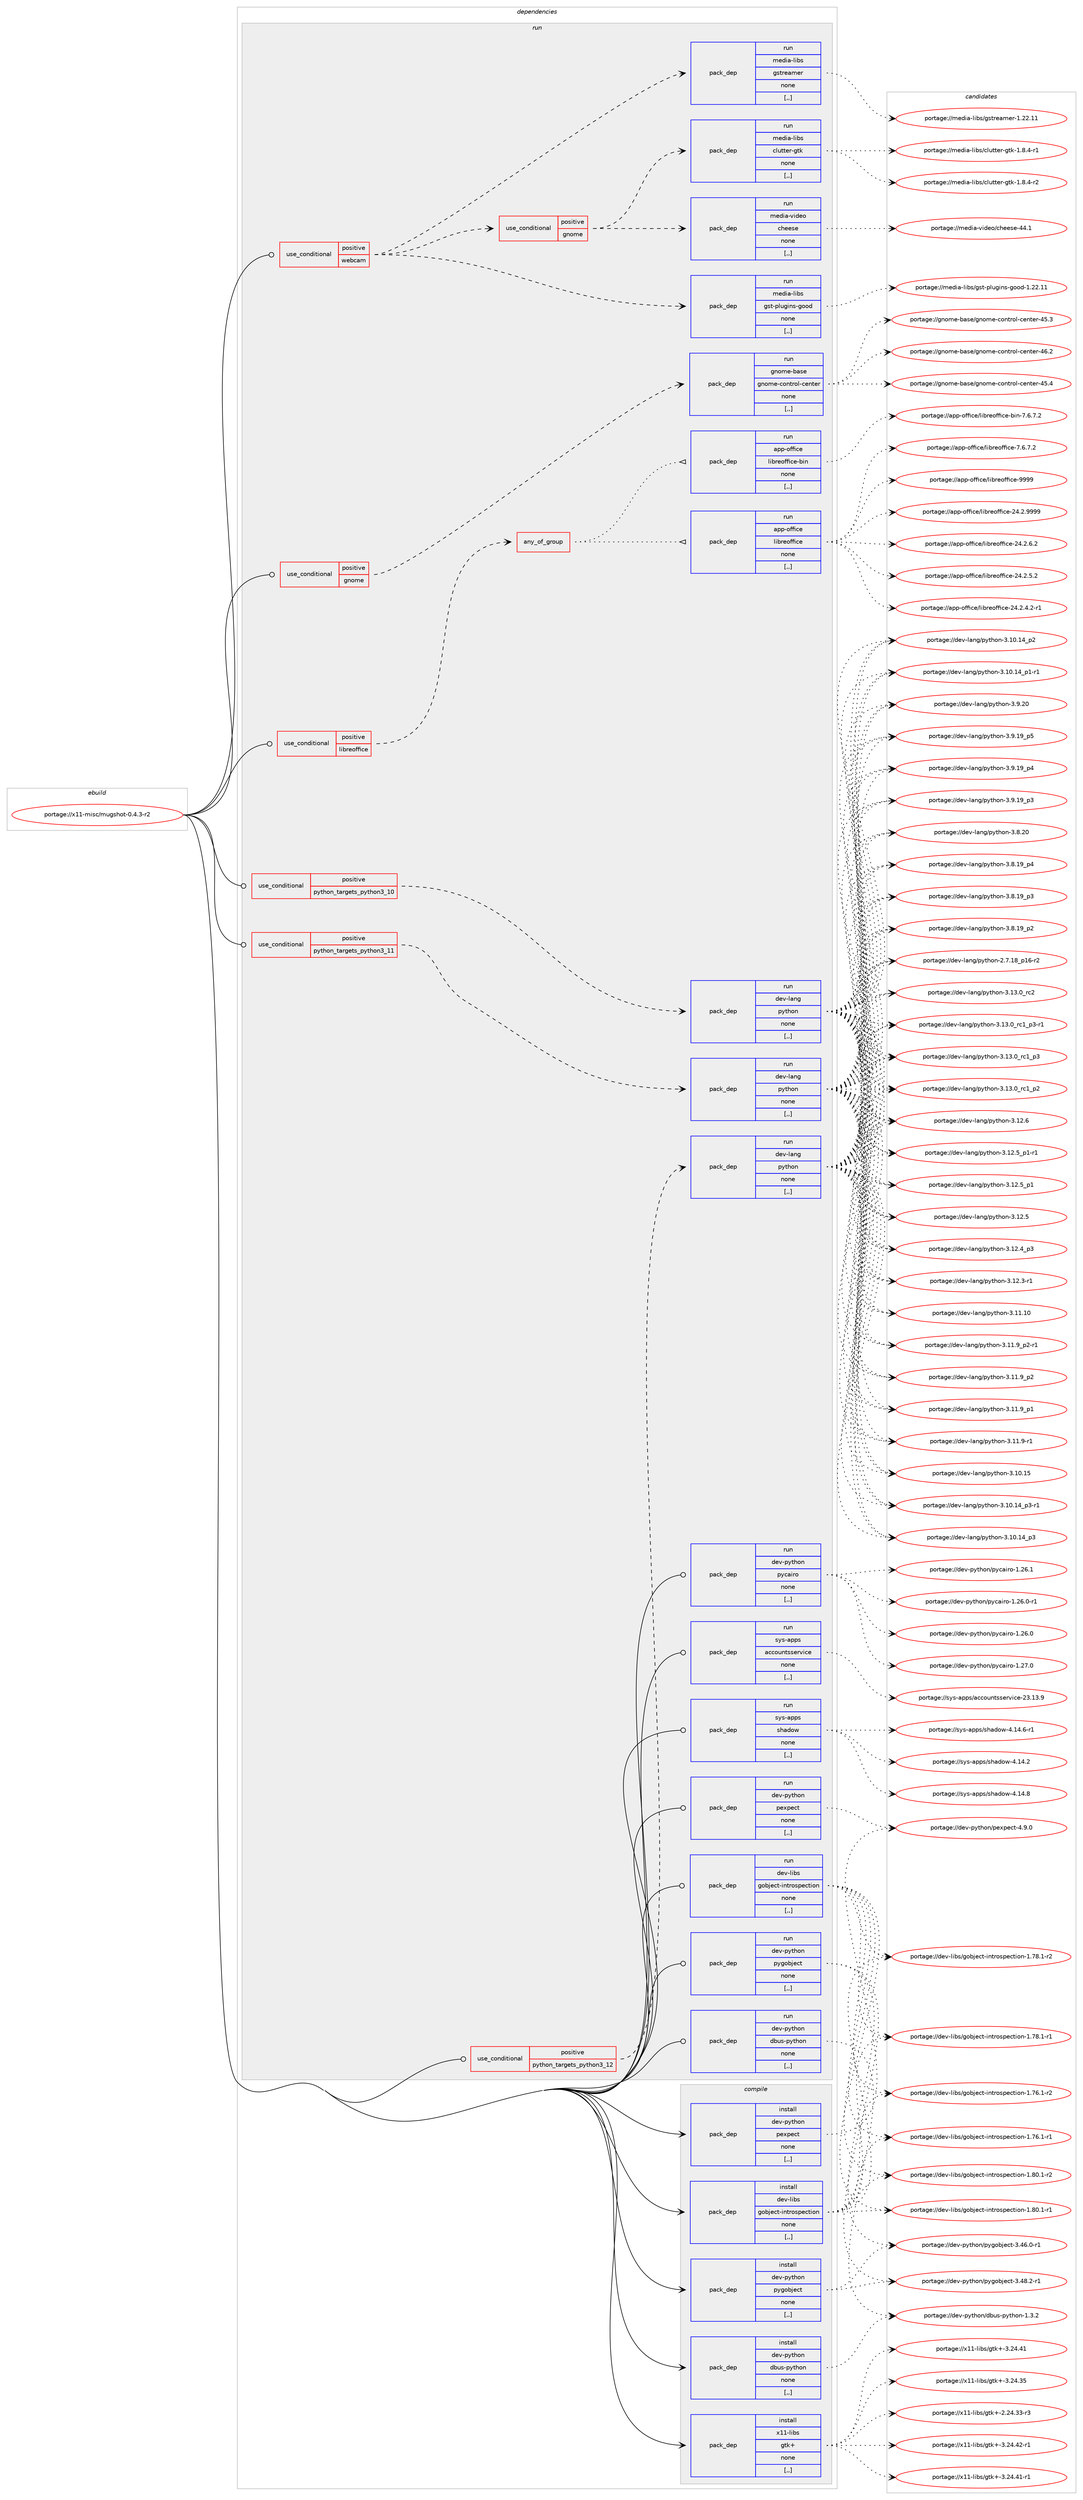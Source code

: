 digraph prolog {

# *************
# Graph options
# *************

newrank=true;
concentrate=true;
compound=true;
graph [rankdir=LR,fontname=Helvetica,fontsize=10,ranksep=1.5];#, ranksep=2.5, nodesep=0.2];
edge  [arrowhead=vee];
node  [fontname=Helvetica,fontsize=10];

# **********
# The ebuild
# **********

subgraph cluster_leftcol {
color=gray;
label=<<i>ebuild</i>>;
id [label="portage://x11-misc/mugshot-0.4.3-r2", color=red, width=4, href="../x11-misc/mugshot-0.4.3-r2.svg"];
}

# ****************
# The dependencies
# ****************

subgraph cluster_midcol {
color=gray;
label=<<i>dependencies</i>>;
subgraph cluster_compile {
fillcolor="#eeeeee";
style=filled;
label=<<i>compile</i>>;
subgraph pack709471 {
dependency973617 [label=<<TABLE BORDER="0" CELLBORDER="1" CELLSPACING="0" CELLPADDING="4" WIDTH="220"><TR><TD ROWSPAN="6" CELLPADDING="30">pack_dep</TD></TR><TR><TD WIDTH="110">install</TD></TR><TR><TD>dev-libs</TD></TR><TR><TD>gobject-introspection</TD></TR><TR><TD>none</TD></TR><TR><TD>[,,]</TD></TR></TABLE>>, shape=none, color=blue];
}
id:e -> dependency973617:w [weight=20,style="solid",arrowhead="vee"];
subgraph pack709472 {
dependency973618 [label=<<TABLE BORDER="0" CELLBORDER="1" CELLSPACING="0" CELLPADDING="4" WIDTH="220"><TR><TD ROWSPAN="6" CELLPADDING="30">pack_dep</TD></TR><TR><TD WIDTH="110">install</TD></TR><TR><TD>dev-python</TD></TR><TR><TD>dbus-python</TD></TR><TR><TD>none</TD></TR><TR><TD>[,,]</TD></TR></TABLE>>, shape=none, color=blue];
}
id:e -> dependency973618:w [weight=20,style="solid",arrowhead="vee"];
subgraph pack709473 {
dependency973619 [label=<<TABLE BORDER="0" CELLBORDER="1" CELLSPACING="0" CELLPADDING="4" WIDTH="220"><TR><TD ROWSPAN="6" CELLPADDING="30">pack_dep</TD></TR><TR><TD WIDTH="110">install</TD></TR><TR><TD>dev-python</TD></TR><TR><TD>pexpect</TD></TR><TR><TD>none</TD></TR><TR><TD>[,,]</TD></TR></TABLE>>, shape=none, color=blue];
}
id:e -> dependency973619:w [weight=20,style="solid",arrowhead="vee"];
subgraph pack709474 {
dependency973620 [label=<<TABLE BORDER="0" CELLBORDER="1" CELLSPACING="0" CELLPADDING="4" WIDTH="220"><TR><TD ROWSPAN="6" CELLPADDING="30">pack_dep</TD></TR><TR><TD WIDTH="110">install</TD></TR><TR><TD>dev-python</TD></TR><TR><TD>pygobject</TD></TR><TR><TD>none</TD></TR><TR><TD>[,,]</TD></TR></TABLE>>, shape=none, color=blue];
}
id:e -> dependency973620:w [weight=20,style="solid",arrowhead="vee"];
subgraph pack709475 {
dependency973621 [label=<<TABLE BORDER="0" CELLBORDER="1" CELLSPACING="0" CELLPADDING="4" WIDTH="220"><TR><TD ROWSPAN="6" CELLPADDING="30">pack_dep</TD></TR><TR><TD WIDTH="110">install</TD></TR><TR><TD>x11-libs</TD></TR><TR><TD>gtk+</TD></TR><TR><TD>none</TD></TR><TR><TD>[,,]</TD></TR></TABLE>>, shape=none, color=blue];
}
id:e -> dependency973621:w [weight=20,style="solid",arrowhead="vee"];
}
subgraph cluster_compileandrun {
fillcolor="#eeeeee";
style=filled;
label=<<i>compile and run</i>>;
}
subgraph cluster_run {
fillcolor="#eeeeee";
style=filled;
label=<<i>run</i>>;
subgraph cond257009 {
dependency973622 [label=<<TABLE BORDER="0" CELLBORDER="1" CELLSPACING="0" CELLPADDING="4"><TR><TD ROWSPAN="3" CELLPADDING="10">use_conditional</TD></TR><TR><TD>positive</TD></TR><TR><TD>gnome</TD></TR></TABLE>>, shape=none, color=red];
subgraph pack709476 {
dependency973623 [label=<<TABLE BORDER="0" CELLBORDER="1" CELLSPACING="0" CELLPADDING="4" WIDTH="220"><TR><TD ROWSPAN="6" CELLPADDING="30">pack_dep</TD></TR><TR><TD WIDTH="110">run</TD></TR><TR><TD>gnome-base</TD></TR><TR><TD>gnome-control-center</TD></TR><TR><TD>none</TD></TR><TR><TD>[,,]</TD></TR></TABLE>>, shape=none, color=blue];
}
dependency973622:e -> dependency973623:w [weight=20,style="dashed",arrowhead="vee"];
}
id:e -> dependency973622:w [weight=20,style="solid",arrowhead="odot"];
subgraph cond257010 {
dependency973624 [label=<<TABLE BORDER="0" CELLBORDER="1" CELLSPACING="0" CELLPADDING="4"><TR><TD ROWSPAN="3" CELLPADDING="10">use_conditional</TD></TR><TR><TD>positive</TD></TR><TR><TD>libreoffice</TD></TR></TABLE>>, shape=none, color=red];
subgraph any6683 {
dependency973625 [label=<<TABLE BORDER="0" CELLBORDER="1" CELLSPACING="0" CELLPADDING="4"><TR><TD CELLPADDING="10">any_of_group</TD></TR></TABLE>>, shape=none, color=red];subgraph pack709477 {
dependency973626 [label=<<TABLE BORDER="0" CELLBORDER="1" CELLSPACING="0" CELLPADDING="4" WIDTH="220"><TR><TD ROWSPAN="6" CELLPADDING="30">pack_dep</TD></TR><TR><TD WIDTH="110">run</TD></TR><TR><TD>app-office</TD></TR><TR><TD>libreoffice-bin</TD></TR><TR><TD>none</TD></TR><TR><TD>[,,]</TD></TR></TABLE>>, shape=none, color=blue];
}
dependency973625:e -> dependency973626:w [weight=20,style="dotted",arrowhead="oinv"];
subgraph pack709478 {
dependency973627 [label=<<TABLE BORDER="0" CELLBORDER="1" CELLSPACING="0" CELLPADDING="4" WIDTH="220"><TR><TD ROWSPAN="6" CELLPADDING="30">pack_dep</TD></TR><TR><TD WIDTH="110">run</TD></TR><TR><TD>app-office</TD></TR><TR><TD>libreoffice</TD></TR><TR><TD>none</TD></TR><TR><TD>[,,]</TD></TR></TABLE>>, shape=none, color=blue];
}
dependency973625:e -> dependency973627:w [weight=20,style="dotted",arrowhead="oinv"];
}
dependency973624:e -> dependency973625:w [weight=20,style="dashed",arrowhead="vee"];
}
id:e -> dependency973624:w [weight=20,style="solid",arrowhead="odot"];
subgraph cond257011 {
dependency973628 [label=<<TABLE BORDER="0" CELLBORDER="1" CELLSPACING="0" CELLPADDING="4"><TR><TD ROWSPAN="3" CELLPADDING="10">use_conditional</TD></TR><TR><TD>positive</TD></TR><TR><TD>python_targets_python3_10</TD></TR></TABLE>>, shape=none, color=red];
subgraph pack709479 {
dependency973629 [label=<<TABLE BORDER="0" CELLBORDER="1" CELLSPACING="0" CELLPADDING="4" WIDTH="220"><TR><TD ROWSPAN="6" CELLPADDING="30">pack_dep</TD></TR><TR><TD WIDTH="110">run</TD></TR><TR><TD>dev-lang</TD></TR><TR><TD>python</TD></TR><TR><TD>none</TD></TR><TR><TD>[,,]</TD></TR></TABLE>>, shape=none, color=blue];
}
dependency973628:e -> dependency973629:w [weight=20,style="dashed",arrowhead="vee"];
}
id:e -> dependency973628:w [weight=20,style="solid",arrowhead="odot"];
subgraph cond257012 {
dependency973630 [label=<<TABLE BORDER="0" CELLBORDER="1" CELLSPACING="0" CELLPADDING="4"><TR><TD ROWSPAN="3" CELLPADDING="10">use_conditional</TD></TR><TR><TD>positive</TD></TR><TR><TD>python_targets_python3_11</TD></TR></TABLE>>, shape=none, color=red];
subgraph pack709480 {
dependency973631 [label=<<TABLE BORDER="0" CELLBORDER="1" CELLSPACING="0" CELLPADDING="4" WIDTH="220"><TR><TD ROWSPAN="6" CELLPADDING="30">pack_dep</TD></TR><TR><TD WIDTH="110">run</TD></TR><TR><TD>dev-lang</TD></TR><TR><TD>python</TD></TR><TR><TD>none</TD></TR><TR><TD>[,,]</TD></TR></TABLE>>, shape=none, color=blue];
}
dependency973630:e -> dependency973631:w [weight=20,style="dashed",arrowhead="vee"];
}
id:e -> dependency973630:w [weight=20,style="solid",arrowhead="odot"];
subgraph cond257013 {
dependency973632 [label=<<TABLE BORDER="0" CELLBORDER="1" CELLSPACING="0" CELLPADDING="4"><TR><TD ROWSPAN="3" CELLPADDING="10">use_conditional</TD></TR><TR><TD>positive</TD></TR><TR><TD>python_targets_python3_12</TD></TR></TABLE>>, shape=none, color=red];
subgraph pack709481 {
dependency973633 [label=<<TABLE BORDER="0" CELLBORDER="1" CELLSPACING="0" CELLPADDING="4" WIDTH="220"><TR><TD ROWSPAN="6" CELLPADDING="30">pack_dep</TD></TR><TR><TD WIDTH="110">run</TD></TR><TR><TD>dev-lang</TD></TR><TR><TD>python</TD></TR><TR><TD>none</TD></TR><TR><TD>[,,]</TD></TR></TABLE>>, shape=none, color=blue];
}
dependency973632:e -> dependency973633:w [weight=20,style="dashed",arrowhead="vee"];
}
id:e -> dependency973632:w [weight=20,style="solid",arrowhead="odot"];
subgraph cond257014 {
dependency973634 [label=<<TABLE BORDER="0" CELLBORDER="1" CELLSPACING="0" CELLPADDING="4"><TR><TD ROWSPAN="3" CELLPADDING="10">use_conditional</TD></TR><TR><TD>positive</TD></TR><TR><TD>webcam</TD></TR></TABLE>>, shape=none, color=red];
subgraph pack709482 {
dependency973635 [label=<<TABLE BORDER="0" CELLBORDER="1" CELLSPACING="0" CELLPADDING="4" WIDTH="220"><TR><TD ROWSPAN="6" CELLPADDING="30">pack_dep</TD></TR><TR><TD WIDTH="110">run</TD></TR><TR><TD>media-libs</TD></TR><TR><TD>gstreamer</TD></TR><TR><TD>none</TD></TR><TR><TD>[,,]</TD></TR></TABLE>>, shape=none, color=blue];
}
dependency973634:e -> dependency973635:w [weight=20,style="dashed",arrowhead="vee"];
subgraph pack709483 {
dependency973636 [label=<<TABLE BORDER="0" CELLBORDER="1" CELLSPACING="0" CELLPADDING="4" WIDTH="220"><TR><TD ROWSPAN="6" CELLPADDING="30">pack_dep</TD></TR><TR><TD WIDTH="110">run</TD></TR><TR><TD>media-libs</TD></TR><TR><TD>gst-plugins-good</TD></TR><TR><TD>none</TD></TR><TR><TD>[,,]</TD></TR></TABLE>>, shape=none, color=blue];
}
dependency973634:e -> dependency973636:w [weight=20,style="dashed",arrowhead="vee"];
subgraph cond257015 {
dependency973637 [label=<<TABLE BORDER="0" CELLBORDER="1" CELLSPACING="0" CELLPADDING="4"><TR><TD ROWSPAN="3" CELLPADDING="10">use_conditional</TD></TR><TR><TD>positive</TD></TR><TR><TD>gnome</TD></TR></TABLE>>, shape=none, color=red];
subgraph pack709484 {
dependency973638 [label=<<TABLE BORDER="0" CELLBORDER="1" CELLSPACING="0" CELLPADDING="4" WIDTH="220"><TR><TD ROWSPAN="6" CELLPADDING="30">pack_dep</TD></TR><TR><TD WIDTH="110">run</TD></TR><TR><TD>media-libs</TD></TR><TR><TD>clutter-gtk</TD></TR><TR><TD>none</TD></TR><TR><TD>[,,]</TD></TR></TABLE>>, shape=none, color=blue];
}
dependency973637:e -> dependency973638:w [weight=20,style="dashed",arrowhead="vee"];
subgraph pack709485 {
dependency973639 [label=<<TABLE BORDER="0" CELLBORDER="1" CELLSPACING="0" CELLPADDING="4" WIDTH="220"><TR><TD ROWSPAN="6" CELLPADDING="30">pack_dep</TD></TR><TR><TD WIDTH="110">run</TD></TR><TR><TD>media-video</TD></TR><TR><TD>cheese</TD></TR><TR><TD>none</TD></TR><TR><TD>[,,]</TD></TR></TABLE>>, shape=none, color=blue];
}
dependency973637:e -> dependency973639:w [weight=20,style="dashed",arrowhead="vee"];
}
dependency973634:e -> dependency973637:w [weight=20,style="dashed",arrowhead="vee"];
}
id:e -> dependency973634:w [weight=20,style="solid",arrowhead="odot"];
subgraph pack709486 {
dependency973640 [label=<<TABLE BORDER="0" CELLBORDER="1" CELLSPACING="0" CELLPADDING="4" WIDTH="220"><TR><TD ROWSPAN="6" CELLPADDING="30">pack_dep</TD></TR><TR><TD WIDTH="110">run</TD></TR><TR><TD>dev-libs</TD></TR><TR><TD>gobject-introspection</TD></TR><TR><TD>none</TD></TR><TR><TD>[,,]</TD></TR></TABLE>>, shape=none, color=blue];
}
id:e -> dependency973640:w [weight=20,style="solid",arrowhead="odot"];
subgraph pack709487 {
dependency973641 [label=<<TABLE BORDER="0" CELLBORDER="1" CELLSPACING="0" CELLPADDING="4" WIDTH="220"><TR><TD ROWSPAN="6" CELLPADDING="30">pack_dep</TD></TR><TR><TD WIDTH="110">run</TD></TR><TR><TD>dev-python</TD></TR><TR><TD>dbus-python</TD></TR><TR><TD>none</TD></TR><TR><TD>[,,]</TD></TR></TABLE>>, shape=none, color=blue];
}
id:e -> dependency973641:w [weight=20,style="solid",arrowhead="odot"];
subgraph pack709488 {
dependency973642 [label=<<TABLE BORDER="0" CELLBORDER="1" CELLSPACING="0" CELLPADDING="4" WIDTH="220"><TR><TD ROWSPAN="6" CELLPADDING="30">pack_dep</TD></TR><TR><TD WIDTH="110">run</TD></TR><TR><TD>dev-python</TD></TR><TR><TD>pexpect</TD></TR><TR><TD>none</TD></TR><TR><TD>[,,]</TD></TR></TABLE>>, shape=none, color=blue];
}
id:e -> dependency973642:w [weight=20,style="solid",arrowhead="odot"];
subgraph pack709489 {
dependency973643 [label=<<TABLE BORDER="0" CELLBORDER="1" CELLSPACING="0" CELLPADDING="4" WIDTH="220"><TR><TD ROWSPAN="6" CELLPADDING="30">pack_dep</TD></TR><TR><TD WIDTH="110">run</TD></TR><TR><TD>dev-python</TD></TR><TR><TD>pycairo</TD></TR><TR><TD>none</TD></TR><TR><TD>[,,]</TD></TR></TABLE>>, shape=none, color=blue];
}
id:e -> dependency973643:w [weight=20,style="solid",arrowhead="odot"];
subgraph pack709490 {
dependency973644 [label=<<TABLE BORDER="0" CELLBORDER="1" CELLSPACING="0" CELLPADDING="4" WIDTH="220"><TR><TD ROWSPAN="6" CELLPADDING="30">pack_dep</TD></TR><TR><TD WIDTH="110">run</TD></TR><TR><TD>dev-python</TD></TR><TR><TD>pygobject</TD></TR><TR><TD>none</TD></TR><TR><TD>[,,]</TD></TR></TABLE>>, shape=none, color=blue];
}
id:e -> dependency973644:w [weight=20,style="solid",arrowhead="odot"];
subgraph pack709491 {
dependency973645 [label=<<TABLE BORDER="0" CELLBORDER="1" CELLSPACING="0" CELLPADDING="4" WIDTH="220"><TR><TD ROWSPAN="6" CELLPADDING="30">pack_dep</TD></TR><TR><TD WIDTH="110">run</TD></TR><TR><TD>sys-apps</TD></TR><TR><TD>accountsservice</TD></TR><TR><TD>none</TD></TR><TR><TD>[,,]</TD></TR></TABLE>>, shape=none, color=blue];
}
id:e -> dependency973645:w [weight=20,style="solid",arrowhead="odot"];
subgraph pack709492 {
dependency973646 [label=<<TABLE BORDER="0" CELLBORDER="1" CELLSPACING="0" CELLPADDING="4" WIDTH="220"><TR><TD ROWSPAN="6" CELLPADDING="30">pack_dep</TD></TR><TR><TD WIDTH="110">run</TD></TR><TR><TD>sys-apps</TD></TR><TR><TD>shadow</TD></TR><TR><TD>none</TD></TR><TR><TD>[,,]</TD></TR></TABLE>>, shape=none, color=blue];
}
id:e -> dependency973646:w [weight=20,style="solid",arrowhead="odot"];
}
}

# **************
# The candidates
# **************

subgraph cluster_choices {
rank=same;
color=gray;
label=<<i>candidates</i>>;

subgraph choice709471 {
color=black;
nodesep=1;
choice10010111845108105981154710311198106101991164510511011611411111511210199116105111110454946564846494511450 [label="portage://dev-libs/gobject-introspection-1.80.1-r2", color=red, width=4,href="../dev-libs/gobject-introspection-1.80.1-r2.svg"];
choice10010111845108105981154710311198106101991164510511011611411111511210199116105111110454946564846494511449 [label="portage://dev-libs/gobject-introspection-1.80.1-r1", color=red, width=4,href="../dev-libs/gobject-introspection-1.80.1-r1.svg"];
choice10010111845108105981154710311198106101991164510511011611411111511210199116105111110454946555646494511450 [label="portage://dev-libs/gobject-introspection-1.78.1-r2", color=red, width=4,href="../dev-libs/gobject-introspection-1.78.1-r2.svg"];
choice10010111845108105981154710311198106101991164510511011611411111511210199116105111110454946555646494511449 [label="portage://dev-libs/gobject-introspection-1.78.1-r1", color=red, width=4,href="../dev-libs/gobject-introspection-1.78.1-r1.svg"];
choice10010111845108105981154710311198106101991164510511011611411111511210199116105111110454946555446494511450 [label="portage://dev-libs/gobject-introspection-1.76.1-r2", color=red, width=4,href="../dev-libs/gobject-introspection-1.76.1-r2.svg"];
choice10010111845108105981154710311198106101991164510511011611411111511210199116105111110454946555446494511449 [label="portage://dev-libs/gobject-introspection-1.76.1-r1", color=red, width=4,href="../dev-libs/gobject-introspection-1.76.1-r1.svg"];
dependency973617:e -> choice10010111845108105981154710311198106101991164510511011611411111511210199116105111110454946564846494511450:w [style=dotted,weight="100"];
dependency973617:e -> choice10010111845108105981154710311198106101991164510511011611411111511210199116105111110454946564846494511449:w [style=dotted,weight="100"];
dependency973617:e -> choice10010111845108105981154710311198106101991164510511011611411111511210199116105111110454946555646494511450:w [style=dotted,weight="100"];
dependency973617:e -> choice10010111845108105981154710311198106101991164510511011611411111511210199116105111110454946555646494511449:w [style=dotted,weight="100"];
dependency973617:e -> choice10010111845108105981154710311198106101991164510511011611411111511210199116105111110454946555446494511450:w [style=dotted,weight="100"];
dependency973617:e -> choice10010111845108105981154710311198106101991164510511011611411111511210199116105111110454946555446494511449:w [style=dotted,weight="100"];
}
subgraph choice709472 {
color=black;
nodesep=1;
choice10010111845112121116104111110471009811711545112121116104111110454946514650 [label="portage://dev-python/dbus-python-1.3.2", color=red, width=4,href="../dev-python/dbus-python-1.3.2.svg"];
dependency973618:e -> choice10010111845112121116104111110471009811711545112121116104111110454946514650:w [style=dotted,weight="100"];
}
subgraph choice709473 {
color=black;
nodesep=1;
choice100101118451121211161041111104711210112011210199116455246574648 [label="portage://dev-python/pexpect-4.9.0", color=red, width=4,href="../dev-python/pexpect-4.9.0.svg"];
dependency973619:e -> choice100101118451121211161041111104711210112011210199116455246574648:w [style=dotted,weight="100"];
}
subgraph choice709474 {
color=black;
nodesep=1;
choice10010111845112121116104111110471121211031119810610199116455146525646504511449 [label="portage://dev-python/pygobject-3.48.2-r1", color=red, width=4,href="../dev-python/pygobject-3.48.2-r1.svg"];
choice10010111845112121116104111110471121211031119810610199116455146525446484511449 [label="portage://dev-python/pygobject-3.46.0-r1", color=red, width=4,href="../dev-python/pygobject-3.46.0-r1.svg"];
dependency973620:e -> choice10010111845112121116104111110471121211031119810610199116455146525646504511449:w [style=dotted,weight="100"];
dependency973620:e -> choice10010111845112121116104111110471121211031119810610199116455146525446484511449:w [style=dotted,weight="100"];
}
subgraph choice709475 {
color=black;
nodesep=1;
choice12049494510810598115471031161074345514650524652504511449 [label="portage://x11-libs/gtk+-3.24.42-r1", color=red, width=4,href="../x11-libs/gtk+-3.24.42-r1.svg"];
choice12049494510810598115471031161074345514650524652494511449 [label="portage://x11-libs/gtk+-3.24.41-r1", color=red, width=4,href="../x11-libs/gtk+-3.24.41-r1.svg"];
choice1204949451081059811547103116107434551465052465249 [label="portage://x11-libs/gtk+-3.24.41", color=red, width=4,href="../x11-libs/gtk+-3.24.41.svg"];
choice1204949451081059811547103116107434551465052465153 [label="portage://x11-libs/gtk+-3.24.35", color=red, width=4,href="../x11-libs/gtk+-3.24.35.svg"];
choice12049494510810598115471031161074345504650524651514511451 [label="portage://x11-libs/gtk+-2.24.33-r3", color=red, width=4,href="../x11-libs/gtk+-2.24.33-r3.svg"];
dependency973621:e -> choice12049494510810598115471031161074345514650524652504511449:w [style=dotted,weight="100"];
dependency973621:e -> choice12049494510810598115471031161074345514650524652494511449:w [style=dotted,weight="100"];
dependency973621:e -> choice1204949451081059811547103116107434551465052465249:w [style=dotted,weight="100"];
dependency973621:e -> choice1204949451081059811547103116107434551465052465153:w [style=dotted,weight="100"];
dependency973621:e -> choice12049494510810598115471031161074345504650524651514511451:w [style=dotted,weight="100"];
}
subgraph choice709476 {
color=black;
nodesep=1;
choice10311011110910145989711510147103110111109101459911111011611411110845991011101161011144552544650 [label="portage://gnome-base/gnome-control-center-46.2", color=red, width=4,href="../gnome-base/gnome-control-center-46.2.svg"];
choice10311011110910145989711510147103110111109101459911111011611411110845991011101161011144552534652 [label="portage://gnome-base/gnome-control-center-45.4", color=red, width=4,href="../gnome-base/gnome-control-center-45.4.svg"];
choice10311011110910145989711510147103110111109101459911111011611411110845991011101161011144552534651 [label="portage://gnome-base/gnome-control-center-45.3", color=red, width=4,href="../gnome-base/gnome-control-center-45.3.svg"];
dependency973623:e -> choice10311011110910145989711510147103110111109101459911111011611411110845991011101161011144552544650:w [style=dotted,weight="100"];
dependency973623:e -> choice10311011110910145989711510147103110111109101459911111011611411110845991011101161011144552534652:w [style=dotted,weight="100"];
dependency973623:e -> choice10311011110910145989711510147103110111109101459911111011611411110845991011101161011144552534651:w [style=dotted,weight="100"];
}
subgraph choice709477 {
color=black;
nodesep=1;
choice97112112451111021021059910147108105981141011111021021059910145981051104555465446554650 [label="portage://app-office/libreoffice-bin-7.6.7.2", color=red, width=4,href="../app-office/libreoffice-bin-7.6.7.2.svg"];
dependency973626:e -> choice97112112451111021021059910147108105981141011111021021059910145981051104555465446554650:w [style=dotted,weight="100"];
}
subgraph choice709478 {
color=black;
nodesep=1;
choice9711211245111102102105991014710810598114101111102102105991014557575757 [label="portage://app-office/libreoffice-9999", color=red, width=4,href="../app-office/libreoffice-9999.svg"];
choice97112112451111021021059910147108105981141011111021021059910145505246504657575757 [label="portage://app-office/libreoffice-24.2.9999", color=red, width=4,href="../app-office/libreoffice-24.2.9999.svg"];
choice971121124511110210210599101471081059811410111110210210599101455052465046544650 [label="portage://app-office/libreoffice-24.2.6.2", color=red, width=4,href="../app-office/libreoffice-24.2.6.2.svg"];
choice971121124511110210210599101471081059811410111110210210599101455052465046534650 [label="portage://app-office/libreoffice-24.2.5.2", color=red, width=4,href="../app-office/libreoffice-24.2.5.2.svg"];
choice9711211245111102102105991014710810598114101111102102105991014550524650465246504511449 [label="portage://app-office/libreoffice-24.2.4.2-r1", color=red, width=4,href="../app-office/libreoffice-24.2.4.2-r1.svg"];
choice9711211245111102102105991014710810598114101111102102105991014555465446554650 [label="portage://app-office/libreoffice-7.6.7.2", color=red, width=4,href="../app-office/libreoffice-7.6.7.2.svg"];
dependency973627:e -> choice9711211245111102102105991014710810598114101111102102105991014557575757:w [style=dotted,weight="100"];
dependency973627:e -> choice97112112451111021021059910147108105981141011111021021059910145505246504657575757:w [style=dotted,weight="100"];
dependency973627:e -> choice971121124511110210210599101471081059811410111110210210599101455052465046544650:w [style=dotted,weight="100"];
dependency973627:e -> choice971121124511110210210599101471081059811410111110210210599101455052465046534650:w [style=dotted,weight="100"];
dependency973627:e -> choice9711211245111102102105991014710810598114101111102102105991014550524650465246504511449:w [style=dotted,weight="100"];
dependency973627:e -> choice9711211245111102102105991014710810598114101111102102105991014555465446554650:w [style=dotted,weight="100"];
}
subgraph choice709479 {
color=black;
nodesep=1;
choice10010111845108971101034711212111610411111045514649514648951149950 [label="portage://dev-lang/python-3.13.0_rc2", color=red, width=4,href="../dev-lang/python-3.13.0_rc2.svg"];
choice1001011184510897110103471121211161041111104551464951464895114994995112514511449 [label="portage://dev-lang/python-3.13.0_rc1_p3-r1", color=red, width=4,href="../dev-lang/python-3.13.0_rc1_p3-r1.svg"];
choice100101118451089711010347112121116104111110455146495146489511499499511251 [label="portage://dev-lang/python-3.13.0_rc1_p3", color=red, width=4,href="../dev-lang/python-3.13.0_rc1_p3.svg"];
choice100101118451089711010347112121116104111110455146495146489511499499511250 [label="portage://dev-lang/python-3.13.0_rc1_p2", color=red, width=4,href="../dev-lang/python-3.13.0_rc1_p2.svg"];
choice10010111845108971101034711212111610411111045514649504654 [label="portage://dev-lang/python-3.12.6", color=red, width=4,href="../dev-lang/python-3.12.6.svg"];
choice1001011184510897110103471121211161041111104551464950465395112494511449 [label="portage://dev-lang/python-3.12.5_p1-r1", color=red, width=4,href="../dev-lang/python-3.12.5_p1-r1.svg"];
choice100101118451089711010347112121116104111110455146495046539511249 [label="portage://dev-lang/python-3.12.5_p1", color=red, width=4,href="../dev-lang/python-3.12.5_p1.svg"];
choice10010111845108971101034711212111610411111045514649504653 [label="portage://dev-lang/python-3.12.5", color=red, width=4,href="../dev-lang/python-3.12.5.svg"];
choice100101118451089711010347112121116104111110455146495046529511251 [label="portage://dev-lang/python-3.12.4_p3", color=red, width=4,href="../dev-lang/python-3.12.4_p3.svg"];
choice100101118451089711010347112121116104111110455146495046514511449 [label="portage://dev-lang/python-3.12.3-r1", color=red, width=4,href="../dev-lang/python-3.12.3-r1.svg"];
choice1001011184510897110103471121211161041111104551464949464948 [label="portage://dev-lang/python-3.11.10", color=red, width=4,href="../dev-lang/python-3.11.10.svg"];
choice1001011184510897110103471121211161041111104551464949465795112504511449 [label="portage://dev-lang/python-3.11.9_p2-r1", color=red, width=4,href="../dev-lang/python-3.11.9_p2-r1.svg"];
choice100101118451089711010347112121116104111110455146494946579511250 [label="portage://dev-lang/python-3.11.9_p2", color=red, width=4,href="../dev-lang/python-3.11.9_p2.svg"];
choice100101118451089711010347112121116104111110455146494946579511249 [label="portage://dev-lang/python-3.11.9_p1", color=red, width=4,href="../dev-lang/python-3.11.9_p1.svg"];
choice100101118451089711010347112121116104111110455146494946574511449 [label="portage://dev-lang/python-3.11.9-r1", color=red, width=4,href="../dev-lang/python-3.11.9-r1.svg"];
choice1001011184510897110103471121211161041111104551464948464953 [label="portage://dev-lang/python-3.10.15", color=red, width=4,href="../dev-lang/python-3.10.15.svg"];
choice100101118451089711010347112121116104111110455146494846495295112514511449 [label="portage://dev-lang/python-3.10.14_p3-r1", color=red, width=4,href="../dev-lang/python-3.10.14_p3-r1.svg"];
choice10010111845108971101034711212111610411111045514649484649529511251 [label="portage://dev-lang/python-3.10.14_p3", color=red, width=4,href="../dev-lang/python-3.10.14_p3.svg"];
choice10010111845108971101034711212111610411111045514649484649529511250 [label="portage://dev-lang/python-3.10.14_p2", color=red, width=4,href="../dev-lang/python-3.10.14_p2.svg"];
choice100101118451089711010347112121116104111110455146494846495295112494511449 [label="portage://dev-lang/python-3.10.14_p1-r1", color=red, width=4,href="../dev-lang/python-3.10.14_p1-r1.svg"];
choice10010111845108971101034711212111610411111045514657465048 [label="portage://dev-lang/python-3.9.20", color=red, width=4,href="../dev-lang/python-3.9.20.svg"];
choice100101118451089711010347112121116104111110455146574649579511253 [label="portage://dev-lang/python-3.9.19_p5", color=red, width=4,href="../dev-lang/python-3.9.19_p5.svg"];
choice100101118451089711010347112121116104111110455146574649579511252 [label="portage://dev-lang/python-3.9.19_p4", color=red, width=4,href="../dev-lang/python-3.9.19_p4.svg"];
choice100101118451089711010347112121116104111110455146574649579511251 [label="portage://dev-lang/python-3.9.19_p3", color=red, width=4,href="../dev-lang/python-3.9.19_p3.svg"];
choice10010111845108971101034711212111610411111045514656465048 [label="portage://dev-lang/python-3.8.20", color=red, width=4,href="../dev-lang/python-3.8.20.svg"];
choice100101118451089711010347112121116104111110455146564649579511252 [label="portage://dev-lang/python-3.8.19_p4", color=red, width=4,href="../dev-lang/python-3.8.19_p4.svg"];
choice100101118451089711010347112121116104111110455146564649579511251 [label="portage://dev-lang/python-3.8.19_p3", color=red, width=4,href="../dev-lang/python-3.8.19_p3.svg"];
choice100101118451089711010347112121116104111110455146564649579511250 [label="portage://dev-lang/python-3.8.19_p2", color=red, width=4,href="../dev-lang/python-3.8.19_p2.svg"];
choice100101118451089711010347112121116104111110455046554649569511249544511450 [label="portage://dev-lang/python-2.7.18_p16-r2", color=red, width=4,href="../dev-lang/python-2.7.18_p16-r2.svg"];
dependency973629:e -> choice10010111845108971101034711212111610411111045514649514648951149950:w [style=dotted,weight="100"];
dependency973629:e -> choice1001011184510897110103471121211161041111104551464951464895114994995112514511449:w [style=dotted,weight="100"];
dependency973629:e -> choice100101118451089711010347112121116104111110455146495146489511499499511251:w [style=dotted,weight="100"];
dependency973629:e -> choice100101118451089711010347112121116104111110455146495146489511499499511250:w [style=dotted,weight="100"];
dependency973629:e -> choice10010111845108971101034711212111610411111045514649504654:w [style=dotted,weight="100"];
dependency973629:e -> choice1001011184510897110103471121211161041111104551464950465395112494511449:w [style=dotted,weight="100"];
dependency973629:e -> choice100101118451089711010347112121116104111110455146495046539511249:w [style=dotted,weight="100"];
dependency973629:e -> choice10010111845108971101034711212111610411111045514649504653:w [style=dotted,weight="100"];
dependency973629:e -> choice100101118451089711010347112121116104111110455146495046529511251:w [style=dotted,weight="100"];
dependency973629:e -> choice100101118451089711010347112121116104111110455146495046514511449:w [style=dotted,weight="100"];
dependency973629:e -> choice1001011184510897110103471121211161041111104551464949464948:w [style=dotted,weight="100"];
dependency973629:e -> choice1001011184510897110103471121211161041111104551464949465795112504511449:w [style=dotted,weight="100"];
dependency973629:e -> choice100101118451089711010347112121116104111110455146494946579511250:w [style=dotted,weight="100"];
dependency973629:e -> choice100101118451089711010347112121116104111110455146494946579511249:w [style=dotted,weight="100"];
dependency973629:e -> choice100101118451089711010347112121116104111110455146494946574511449:w [style=dotted,weight="100"];
dependency973629:e -> choice1001011184510897110103471121211161041111104551464948464953:w [style=dotted,weight="100"];
dependency973629:e -> choice100101118451089711010347112121116104111110455146494846495295112514511449:w [style=dotted,weight="100"];
dependency973629:e -> choice10010111845108971101034711212111610411111045514649484649529511251:w [style=dotted,weight="100"];
dependency973629:e -> choice10010111845108971101034711212111610411111045514649484649529511250:w [style=dotted,weight="100"];
dependency973629:e -> choice100101118451089711010347112121116104111110455146494846495295112494511449:w [style=dotted,weight="100"];
dependency973629:e -> choice10010111845108971101034711212111610411111045514657465048:w [style=dotted,weight="100"];
dependency973629:e -> choice100101118451089711010347112121116104111110455146574649579511253:w [style=dotted,weight="100"];
dependency973629:e -> choice100101118451089711010347112121116104111110455146574649579511252:w [style=dotted,weight="100"];
dependency973629:e -> choice100101118451089711010347112121116104111110455146574649579511251:w [style=dotted,weight="100"];
dependency973629:e -> choice10010111845108971101034711212111610411111045514656465048:w [style=dotted,weight="100"];
dependency973629:e -> choice100101118451089711010347112121116104111110455146564649579511252:w [style=dotted,weight="100"];
dependency973629:e -> choice100101118451089711010347112121116104111110455146564649579511251:w [style=dotted,weight="100"];
dependency973629:e -> choice100101118451089711010347112121116104111110455146564649579511250:w [style=dotted,weight="100"];
dependency973629:e -> choice100101118451089711010347112121116104111110455046554649569511249544511450:w [style=dotted,weight="100"];
}
subgraph choice709480 {
color=black;
nodesep=1;
choice10010111845108971101034711212111610411111045514649514648951149950 [label="portage://dev-lang/python-3.13.0_rc2", color=red, width=4,href="../dev-lang/python-3.13.0_rc2.svg"];
choice1001011184510897110103471121211161041111104551464951464895114994995112514511449 [label="portage://dev-lang/python-3.13.0_rc1_p3-r1", color=red, width=4,href="../dev-lang/python-3.13.0_rc1_p3-r1.svg"];
choice100101118451089711010347112121116104111110455146495146489511499499511251 [label="portage://dev-lang/python-3.13.0_rc1_p3", color=red, width=4,href="../dev-lang/python-3.13.0_rc1_p3.svg"];
choice100101118451089711010347112121116104111110455146495146489511499499511250 [label="portage://dev-lang/python-3.13.0_rc1_p2", color=red, width=4,href="../dev-lang/python-3.13.0_rc1_p2.svg"];
choice10010111845108971101034711212111610411111045514649504654 [label="portage://dev-lang/python-3.12.6", color=red, width=4,href="../dev-lang/python-3.12.6.svg"];
choice1001011184510897110103471121211161041111104551464950465395112494511449 [label="portage://dev-lang/python-3.12.5_p1-r1", color=red, width=4,href="../dev-lang/python-3.12.5_p1-r1.svg"];
choice100101118451089711010347112121116104111110455146495046539511249 [label="portage://dev-lang/python-3.12.5_p1", color=red, width=4,href="../dev-lang/python-3.12.5_p1.svg"];
choice10010111845108971101034711212111610411111045514649504653 [label="portage://dev-lang/python-3.12.5", color=red, width=4,href="../dev-lang/python-3.12.5.svg"];
choice100101118451089711010347112121116104111110455146495046529511251 [label="portage://dev-lang/python-3.12.4_p3", color=red, width=4,href="../dev-lang/python-3.12.4_p3.svg"];
choice100101118451089711010347112121116104111110455146495046514511449 [label="portage://dev-lang/python-3.12.3-r1", color=red, width=4,href="../dev-lang/python-3.12.3-r1.svg"];
choice1001011184510897110103471121211161041111104551464949464948 [label="portage://dev-lang/python-3.11.10", color=red, width=4,href="../dev-lang/python-3.11.10.svg"];
choice1001011184510897110103471121211161041111104551464949465795112504511449 [label="portage://dev-lang/python-3.11.9_p2-r1", color=red, width=4,href="../dev-lang/python-3.11.9_p2-r1.svg"];
choice100101118451089711010347112121116104111110455146494946579511250 [label="portage://dev-lang/python-3.11.9_p2", color=red, width=4,href="../dev-lang/python-3.11.9_p2.svg"];
choice100101118451089711010347112121116104111110455146494946579511249 [label="portage://dev-lang/python-3.11.9_p1", color=red, width=4,href="../dev-lang/python-3.11.9_p1.svg"];
choice100101118451089711010347112121116104111110455146494946574511449 [label="portage://dev-lang/python-3.11.9-r1", color=red, width=4,href="../dev-lang/python-3.11.9-r1.svg"];
choice1001011184510897110103471121211161041111104551464948464953 [label="portage://dev-lang/python-3.10.15", color=red, width=4,href="../dev-lang/python-3.10.15.svg"];
choice100101118451089711010347112121116104111110455146494846495295112514511449 [label="portage://dev-lang/python-3.10.14_p3-r1", color=red, width=4,href="../dev-lang/python-3.10.14_p3-r1.svg"];
choice10010111845108971101034711212111610411111045514649484649529511251 [label="portage://dev-lang/python-3.10.14_p3", color=red, width=4,href="../dev-lang/python-3.10.14_p3.svg"];
choice10010111845108971101034711212111610411111045514649484649529511250 [label="portage://dev-lang/python-3.10.14_p2", color=red, width=4,href="../dev-lang/python-3.10.14_p2.svg"];
choice100101118451089711010347112121116104111110455146494846495295112494511449 [label="portage://dev-lang/python-3.10.14_p1-r1", color=red, width=4,href="../dev-lang/python-3.10.14_p1-r1.svg"];
choice10010111845108971101034711212111610411111045514657465048 [label="portage://dev-lang/python-3.9.20", color=red, width=4,href="../dev-lang/python-3.9.20.svg"];
choice100101118451089711010347112121116104111110455146574649579511253 [label="portage://dev-lang/python-3.9.19_p5", color=red, width=4,href="../dev-lang/python-3.9.19_p5.svg"];
choice100101118451089711010347112121116104111110455146574649579511252 [label="portage://dev-lang/python-3.9.19_p4", color=red, width=4,href="../dev-lang/python-3.9.19_p4.svg"];
choice100101118451089711010347112121116104111110455146574649579511251 [label="portage://dev-lang/python-3.9.19_p3", color=red, width=4,href="../dev-lang/python-3.9.19_p3.svg"];
choice10010111845108971101034711212111610411111045514656465048 [label="portage://dev-lang/python-3.8.20", color=red, width=4,href="../dev-lang/python-3.8.20.svg"];
choice100101118451089711010347112121116104111110455146564649579511252 [label="portage://dev-lang/python-3.8.19_p4", color=red, width=4,href="../dev-lang/python-3.8.19_p4.svg"];
choice100101118451089711010347112121116104111110455146564649579511251 [label="portage://dev-lang/python-3.8.19_p3", color=red, width=4,href="../dev-lang/python-3.8.19_p3.svg"];
choice100101118451089711010347112121116104111110455146564649579511250 [label="portage://dev-lang/python-3.8.19_p2", color=red, width=4,href="../dev-lang/python-3.8.19_p2.svg"];
choice100101118451089711010347112121116104111110455046554649569511249544511450 [label="portage://dev-lang/python-2.7.18_p16-r2", color=red, width=4,href="../dev-lang/python-2.7.18_p16-r2.svg"];
dependency973631:e -> choice10010111845108971101034711212111610411111045514649514648951149950:w [style=dotted,weight="100"];
dependency973631:e -> choice1001011184510897110103471121211161041111104551464951464895114994995112514511449:w [style=dotted,weight="100"];
dependency973631:e -> choice100101118451089711010347112121116104111110455146495146489511499499511251:w [style=dotted,weight="100"];
dependency973631:e -> choice100101118451089711010347112121116104111110455146495146489511499499511250:w [style=dotted,weight="100"];
dependency973631:e -> choice10010111845108971101034711212111610411111045514649504654:w [style=dotted,weight="100"];
dependency973631:e -> choice1001011184510897110103471121211161041111104551464950465395112494511449:w [style=dotted,weight="100"];
dependency973631:e -> choice100101118451089711010347112121116104111110455146495046539511249:w [style=dotted,weight="100"];
dependency973631:e -> choice10010111845108971101034711212111610411111045514649504653:w [style=dotted,weight="100"];
dependency973631:e -> choice100101118451089711010347112121116104111110455146495046529511251:w [style=dotted,weight="100"];
dependency973631:e -> choice100101118451089711010347112121116104111110455146495046514511449:w [style=dotted,weight="100"];
dependency973631:e -> choice1001011184510897110103471121211161041111104551464949464948:w [style=dotted,weight="100"];
dependency973631:e -> choice1001011184510897110103471121211161041111104551464949465795112504511449:w [style=dotted,weight="100"];
dependency973631:e -> choice100101118451089711010347112121116104111110455146494946579511250:w [style=dotted,weight="100"];
dependency973631:e -> choice100101118451089711010347112121116104111110455146494946579511249:w [style=dotted,weight="100"];
dependency973631:e -> choice100101118451089711010347112121116104111110455146494946574511449:w [style=dotted,weight="100"];
dependency973631:e -> choice1001011184510897110103471121211161041111104551464948464953:w [style=dotted,weight="100"];
dependency973631:e -> choice100101118451089711010347112121116104111110455146494846495295112514511449:w [style=dotted,weight="100"];
dependency973631:e -> choice10010111845108971101034711212111610411111045514649484649529511251:w [style=dotted,weight="100"];
dependency973631:e -> choice10010111845108971101034711212111610411111045514649484649529511250:w [style=dotted,weight="100"];
dependency973631:e -> choice100101118451089711010347112121116104111110455146494846495295112494511449:w [style=dotted,weight="100"];
dependency973631:e -> choice10010111845108971101034711212111610411111045514657465048:w [style=dotted,weight="100"];
dependency973631:e -> choice100101118451089711010347112121116104111110455146574649579511253:w [style=dotted,weight="100"];
dependency973631:e -> choice100101118451089711010347112121116104111110455146574649579511252:w [style=dotted,weight="100"];
dependency973631:e -> choice100101118451089711010347112121116104111110455146574649579511251:w [style=dotted,weight="100"];
dependency973631:e -> choice10010111845108971101034711212111610411111045514656465048:w [style=dotted,weight="100"];
dependency973631:e -> choice100101118451089711010347112121116104111110455146564649579511252:w [style=dotted,weight="100"];
dependency973631:e -> choice100101118451089711010347112121116104111110455146564649579511251:w [style=dotted,weight="100"];
dependency973631:e -> choice100101118451089711010347112121116104111110455146564649579511250:w [style=dotted,weight="100"];
dependency973631:e -> choice100101118451089711010347112121116104111110455046554649569511249544511450:w [style=dotted,weight="100"];
}
subgraph choice709481 {
color=black;
nodesep=1;
choice10010111845108971101034711212111610411111045514649514648951149950 [label="portage://dev-lang/python-3.13.0_rc2", color=red, width=4,href="../dev-lang/python-3.13.0_rc2.svg"];
choice1001011184510897110103471121211161041111104551464951464895114994995112514511449 [label="portage://dev-lang/python-3.13.0_rc1_p3-r1", color=red, width=4,href="../dev-lang/python-3.13.0_rc1_p3-r1.svg"];
choice100101118451089711010347112121116104111110455146495146489511499499511251 [label="portage://dev-lang/python-3.13.0_rc1_p3", color=red, width=4,href="../dev-lang/python-3.13.0_rc1_p3.svg"];
choice100101118451089711010347112121116104111110455146495146489511499499511250 [label="portage://dev-lang/python-3.13.0_rc1_p2", color=red, width=4,href="../dev-lang/python-3.13.0_rc1_p2.svg"];
choice10010111845108971101034711212111610411111045514649504654 [label="portage://dev-lang/python-3.12.6", color=red, width=4,href="../dev-lang/python-3.12.6.svg"];
choice1001011184510897110103471121211161041111104551464950465395112494511449 [label="portage://dev-lang/python-3.12.5_p1-r1", color=red, width=4,href="../dev-lang/python-3.12.5_p1-r1.svg"];
choice100101118451089711010347112121116104111110455146495046539511249 [label="portage://dev-lang/python-3.12.5_p1", color=red, width=4,href="../dev-lang/python-3.12.5_p1.svg"];
choice10010111845108971101034711212111610411111045514649504653 [label="portage://dev-lang/python-3.12.5", color=red, width=4,href="../dev-lang/python-3.12.5.svg"];
choice100101118451089711010347112121116104111110455146495046529511251 [label="portage://dev-lang/python-3.12.4_p3", color=red, width=4,href="../dev-lang/python-3.12.4_p3.svg"];
choice100101118451089711010347112121116104111110455146495046514511449 [label="portage://dev-lang/python-3.12.3-r1", color=red, width=4,href="../dev-lang/python-3.12.3-r1.svg"];
choice1001011184510897110103471121211161041111104551464949464948 [label="portage://dev-lang/python-3.11.10", color=red, width=4,href="../dev-lang/python-3.11.10.svg"];
choice1001011184510897110103471121211161041111104551464949465795112504511449 [label="portage://dev-lang/python-3.11.9_p2-r1", color=red, width=4,href="../dev-lang/python-3.11.9_p2-r1.svg"];
choice100101118451089711010347112121116104111110455146494946579511250 [label="portage://dev-lang/python-3.11.9_p2", color=red, width=4,href="../dev-lang/python-3.11.9_p2.svg"];
choice100101118451089711010347112121116104111110455146494946579511249 [label="portage://dev-lang/python-3.11.9_p1", color=red, width=4,href="../dev-lang/python-3.11.9_p1.svg"];
choice100101118451089711010347112121116104111110455146494946574511449 [label="portage://dev-lang/python-3.11.9-r1", color=red, width=4,href="../dev-lang/python-3.11.9-r1.svg"];
choice1001011184510897110103471121211161041111104551464948464953 [label="portage://dev-lang/python-3.10.15", color=red, width=4,href="../dev-lang/python-3.10.15.svg"];
choice100101118451089711010347112121116104111110455146494846495295112514511449 [label="portage://dev-lang/python-3.10.14_p3-r1", color=red, width=4,href="../dev-lang/python-3.10.14_p3-r1.svg"];
choice10010111845108971101034711212111610411111045514649484649529511251 [label="portage://dev-lang/python-3.10.14_p3", color=red, width=4,href="../dev-lang/python-3.10.14_p3.svg"];
choice10010111845108971101034711212111610411111045514649484649529511250 [label="portage://dev-lang/python-3.10.14_p2", color=red, width=4,href="../dev-lang/python-3.10.14_p2.svg"];
choice100101118451089711010347112121116104111110455146494846495295112494511449 [label="portage://dev-lang/python-3.10.14_p1-r1", color=red, width=4,href="../dev-lang/python-3.10.14_p1-r1.svg"];
choice10010111845108971101034711212111610411111045514657465048 [label="portage://dev-lang/python-3.9.20", color=red, width=4,href="../dev-lang/python-3.9.20.svg"];
choice100101118451089711010347112121116104111110455146574649579511253 [label="portage://dev-lang/python-3.9.19_p5", color=red, width=4,href="../dev-lang/python-3.9.19_p5.svg"];
choice100101118451089711010347112121116104111110455146574649579511252 [label="portage://dev-lang/python-3.9.19_p4", color=red, width=4,href="../dev-lang/python-3.9.19_p4.svg"];
choice100101118451089711010347112121116104111110455146574649579511251 [label="portage://dev-lang/python-3.9.19_p3", color=red, width=4,href="../dev-lang/python-3.9.19_p3.svg"];
choice10010111845108971101034711212111610411111045514656465048 [label="portage://dev-lang/python-3.8.20", color=red, width=4,href="../dev-lang/python-3.8.20.svg"];
choice100101118451089711010347112121116104111110455146564649579511252 [label="portage://dev-lang/python-3.8.19_p4", color=red, width=4,href="../dev-lang/python-3.8.19_p4.svg"];
choice100101118451089711010347112121116104111110455146564649579511251 [label="portage://dev-lang/python-3.8.19_p3", color=red, width=4,href="../dev-lang/python-3.8.19_p3.svg"];
choice100101118451089711010347112121116104111110455146564649579511250 [label="portage://dev-lang/python-3.8.19_p2", color=red, width=4,href="../dev-lang/python-3.8.19_p2.svg"];
choice100101118451089711010347112121116104111110455046554649569511249544511450 [label="portage://dev-lang/python-2.7.18_p16-r2", color=red, width=4,href="../dev-lang/python-2.7.18_p16-r2.svg"];
dependency973633:e -> choice10010111845108971101034711212111610411111045514649514648951149950:w [style=dotted,weight="100"];
dependency973633:e -> choice1001011184510897110103471121211161041111104551464951464895114994995112514511449:w [style=dotted,weight="100"];
dependency973633:e -> choice100101118451089711010347112121116104111110455146495146489511499499511251:w [style=dotted,weight="100"];
dependency973633:e -> choice100101118451089711010347112121116104111110455146495146489511499499511250:w [style=dotted,weight="100"];
dependency973633:e -> choice10010111845108971101034711212111610411111045514649504654:w [style=dotted,weight="100"];
dependency973633:e -> choice1001011184510897110103471121211161041111104551464950465395112494511449:w [style=dotted,weight="100"];
dependency973633:e -> choice100101118451089711010347112121116104111110455146495046539511249:w [style=dotted,weight="100"];
dependency973633:e -> choice10010111845108971101034711212111610411111045514649504653:w [style=dotted,weight="100"];
dependency973633:e -> choice100101118451089711010347112121116104111110455146495046529511251:w [style=dotted,weight="100"];
dependency973633:e -> choice100101118451089711010347112121116104111110455146495046514511449:w [style=dotted,weight="100"];
dependency973633:e -> choice1001011184510897110103471121211161041111104551464949464948:w [style=dotted,weight="100"];
dependency973633:e -> choice1001011184510897110103471121211161041111104551464949465795112504511449:w [style=dotted,weight="100"];
dependency973633:e -> choice100101118451089711010347112121116104111110455146494946579511250:w [style=dotted,weight="100"];
dependency973633:e -> choice100101118451089711010347112121116104111110455146494946579511249:w [style=dotted,weight="100"];
dependency973633:e -> choice100101118451089711010347112121116104111110455146494946574511449:w [style=dotted,weight="100"];
dependency973633:e -> choice1001011184510897110103471121211161041111104551464948464953:w [style=dotted,weight="100"];
dependency973633:e -> choice100101118451089711010347112121116104111110455146494846495295112514511449:w [style=dotted,weight="100"];
dependency973633:e -> choice10010111845108971101034711212111610411111045514649484649529511251:w [style=dotted,weight="100"];
dependency973633:e -> choice10010111845108971101034711212111610411111045514649484649529511250:w [style=dotted,weight="100"];
dependency973633:e -> choice100101118451089711010347112121116104111110455146494846495295112494511449:w [style=dotted,weight="100"];
dependency973633:e -> choice10010111845108971101034711212111610411111045514657465048:w [style=dotted,weight="100"];
dependency973633:e -> choice100101118451089711010347112121116104111110455146574649579511253:w [style=dotted,weight="100"];
dependency973633:e -> choice100101118451089711010347112121116104111110455146574649579511252:w [style=dotted,weight="100"];
dependency973633:e -> choice100101118451089711010347112121116104111110455146574649579511251:w [style=dotted,weight="100"];
dependency973633:e -> choice10010111845108971101034711212111610411111045514656465048:w [style=dotted,weight="100"];
dependency973633:e -> choice100101118451089711010347112121116104111110455146564649579511252:w [style=dotted,weight="100"];
dependency973633:e -> choice100101118451089711010347112121116104111110455146564649579511251:w [style=dotted,weight="100"];
dependency973633:e -> choice100101118451089711010347112121116104111110455146564649579511250:w [style=dotted,weight="100"];
dependency973633:e -> choice100101118451089711010347112121116104111110455046554649569511249544511450:w [style=dotted,weight="100"];
}
subgraph choice709482 {
color=black;
nodesep=1;
choice10910110010597451081059811547103115116114101971091011144549465050464949 [label="portage://media-libs/gstreamer-1.22.11", color=red, width=4,href="../media-libs/gstreamer-1.22.11.svg"];
dependency973635:e -> choice10910110010597451081059811547103115116114101971091011144549465050464949:w [style=dotted,weight="100"];
}
subgraph choice709483 {
color=black;
nodesep=1;
choice1091011001059745108105981154710311511645112108117103105110115451031111111004549465050464949 [label="portage://media-libs/gst-plugins-good-1.22.11", color=red, width=4,href="../media-libs/gst-plugins-good-1.22.11.svg"];
dependency973636:e -> choice1091011001059745108105981154710311511645112108117103105110115451031111111004549465050464949:w [style=dotted,weight="100"];
}
subgraph choice709484 {
color=black;
nodesep=1;
choice1091011001059745108105981154799108117116116101114451031161074549465646524511450 [label="portage://media-libs/clutter-gtk-1.8.4-r2", color=red, width=4,href="../media-libs/clutter-gtk-1.8.4-r2.svg"];
choice1091011001059745108105981154799108117116116101114451031161074549465646524511449 [label="portage://media-libs/clutter-gtk-1.8.4-r1", color=red, width=4,href="../media-libs/clutter-gtk-1.8.4-r1.svg"];
dependency973638:e -> choice1091011001059745108105981154799108117116116101114451031161074549465646524511450:w [style=dotted,weight="100"];
dependency973638:e -> choice1091011001059745108105981154799108117116116101114451031161074549465646524511449:w [style=dotted,weight="100"];
}
subgraph choice709485 {
color=black;
nodesep=1;
choice109101100105974511810510010111147991041011011151014552524649 [label="portage://media-video/cheese-44.1", color=red, width=4,href="../media-video/cheese-44.1.svg"];
dependency973639:e -> choice109101100105974511810510010111147991041011011151014552524649:w [style=dotted,weight="100"];
}
subgraph choice709486 {
color=black;
nodesep=1;
choice10010111845108105981154710311198106101991164510511011611411111511210199116105111110454946564846494511450 [label="portage://dev-libs/gobject-introspection-1.80.1-r2", color=red, width=4,href="../dev-libs/gobject-introspection-1.80.1-r2.svg"];
choice10010111845108105981154710311198106101991164510511011611411111511210199116105111110454946564846494511449 [label="portage://dev-libs/gobject-introspection-1.80.1-r1", color=red, width=4,href="../dev-libs/gobject-introspection-1.80.1-r1.svg"];
choice10010111845108105981154710311198106101991164510511011611411111511210199116105111110454946555646494511450 [label="portage://dev-libs/gobject-introspection-1.78.1-r2", color=red, width=4,href="../dev-libs/gobject-introspection-1.78.1-r2.svg"];
choice10010111845108105981154710311198106101991164510511011611411111511210199116105111110454946555646494511449 [label="portage://dev-libs/gobject-introspection-1.78.1-r1", color=red, width=4,href="../dev-libs/gobject-introspection-1.78.1-r1.svg"];
choice10010111845108105981154710311198106101991164510511011611411111511210199116105111110454946555446494511450 [label="portage://dev-libs/gobject-introspection-1.76.1-r2", color=red, width=4,href="../dev-libs/gobject-introspection-1.76.1-r2.svg"];
choice10010111845108105981154710311198106101991164510511011611411111511210199116105111110454946555446494511449 [label="portage://dev-libs/gobject-introspection-1.76.1-r1", color=red, width=4,href="../dev-libs/gobject-introspection-1.76.1-r1.svg"];
dependency973640:e -> choice10010111845108105981154710311198106101991164510511011611411111511210199116105111110454946564846494511450:w [style=dotted,weight="100"];
dependency973640:e -> choice10010111845108105981154710311198106101991164510511011611411111511210199116105111110454946564846494511449:w [style=dotted,weight="100"];
dependency973640:e -> choice10010111845108105981154710311198106101991164510511011611411111511210199116105111110454946555646494511450:w [style=dotted,weight="100"];
dependency973640:e -> choice10010111845108105981154710311198106101991164510511011611411111511210199116105111110454946555646494511449:w [style=dotted,weight="100"];
dependency973640:e -> choice10010111845108105981154710311198106101991164510511011611411111511210199116105111110454946555446494511450:w [style=dotted,weight="100"];
dependency973640:e -> choice10010111845108105981154710311198106101991164510511011611411111511210199116105111110454946555446494511449:w [style=dotted,weight="100"];
}
subgraph choice709487 {
color=black;
nodesep=1;
choice10010111845112121116104111110471009811711545112121116104111110454946514650 [label="portage://dev-python/dbus-python-1.3.2", color=red, width=4,href="../dev-python/dbus-python-1.3.2.svg"];
dependency973641:e -> choice10010111845112121116104111110471009811711545112121116104111110454946514650:w [style=dotted,weight="100"];
}
subgraph choice709488 {
color=black;
nodesep=1;
choice100101118451121211161041111104711210112011210199116455246574648 [label="portage://dev-python/pexpect-4.9.0", color=red, width=4,href="../dev-python/pexpect-4.9.0.svg"];
dependency973642:e -> choice100101118451121211161041111104711210112011210199116455246574648:w [style=dotted,weight="100"];
}
subgraph choice709489 {
color=black;
nodesep=1;
choice1001011184511212111610411111047112121999710511411145494650554648 [label="portage://dev-python/pycairo-1.27.0", color=red, width=4,href="../dev-python/pycairo-1.27.0.svg"];
choice1001011184511212111610411111047112121999710511411145494650544649 [label="portage://dev-python/pycairo-1.26.1", color=red, width=4,href="../dev-python/pycairo-1.26.1.svg"];
choice10010111845112121116104111110471121219997105114111454946505446484511449 [label="portage://dev-python/pycairo-1.26.0-r1", color=red, width=4,href="../dev-python/pycairo-1.26.0-r1.svg"];
choice1001011184511212111610411111047112121999710511411145494650544648 [label="portage://dev-python/pycairo-1.26.0", color=red, width=4,href="../dev-python/pycairo-1.26.0.svg"];
dependency973643:e -> choice1001011184511212111610411111047112121999710511411145494650554648:w [style=dotted,weight="100"];
dependency973643:e -> choice1001011184511212111610411111047112121999710511411145494650544649:w [style=dotted,weight="100"];
dependency973643:e -> choice10010111845112121116104111110471121219997105114111454946505446484511449:w [style=dotted,weight="100"];
dependency973643:e -> choice1001011184511212111610411111047112121999710511411145494650544648:w [style=dotted,weight="100"];
}
subgraph choice709490 {
color=black;
nodesep=1;
choice10010111845112121116104111110471121211031119810610199116455146525646504511449 [label="portage://dev-python/pygobject-3.48.2-r1", color=red, width=4,href="../dev-python/pygobject-3.48.2-r1.svg"];
choice10010111845112121116104111110471121211031119810610199116455146525446484511449 [label="portage://dev-python/pygobject-3.46.0-r1", color=red, width=4,href="../dev-python/pygobject-3.46.0-r1.svg"];
dependency973644:e -> choice10010111845112121116104111110471121211031119810610199116455146525646504511449:w [style=dotted,weight="100"];
dependency973644:e -> choice10010111845112121116104111110471121211031119810610199116455146525446484511449:w [style=dotted,weight="100"];
}
subgraph choice709491 {
color=black;
nodesep=1;
choice115121115459711211211547979999111117110116115115101114118105991014550514649514657 [label="portage://sys-apps/accountsservice-23.13.9", color=red, width=4,href="../sys-apps/accountsservice-23.13.9.svg"];
dependency973645:e -> choice115121115459711211211547979999111117110116115115101114118105991014550514649514657:w [style=dotted,weight="100"];
}
subgraph choice709492 {
color=black;
nodesep=1;
choice1151211154597112112115471151049710011111945524649524656 [label="portage://sys-apps/shadow-4.14.8", color=red, width=4,href="../sys-apps/shadow-4.14.8.svg"];
choice11512111545971121121154711510497100111119455246495246544511449 [label="portage://sys-apps/shadow-4.14.6-r1", color=red, width=4,href="../sys-apps/shadow-4.14.6-r1.svg"];
choice1151211154597112112115471151049710011111945524649524650 [label="portage://sys-apps/shadow-4.14.2", color=red, width=4,href="../sys-apps/shadow-4.14.2.svg"];
dependency973646:e -> choice1151211154597112112115471151049710011111945524649524656:w [style=dotted,weight="100"];
dependency973646:e -> choice11512111545971121121154711510497100111119455246495246544511449:w [style=dotted,weight="100"];
dependency973646:e -> choice1151211154597112112115471151049710011111945524649524650:w [style=dotted,weight="100"];
}
}

}
